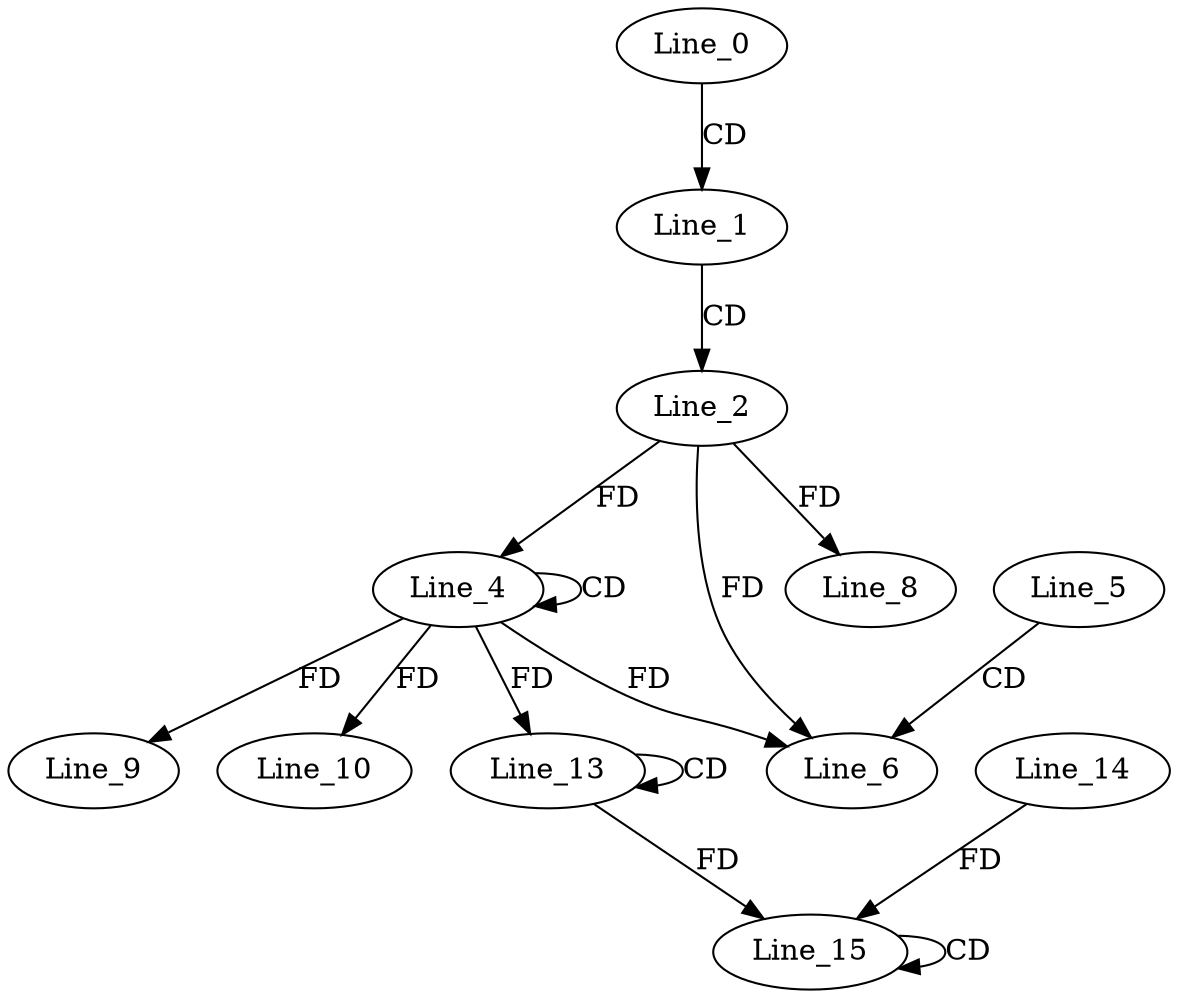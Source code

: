 digraph G {
  Line_0;
  Line_1;
  Line_2;
  Line_4;
  Line_4;
  Line_5;
  Line_6;
  Line_6;
  Line_8;
  Line_9;
  Line_10;
  Line_13;
  Line_13;
  Line_15;
  Line_15;
  Line_14;
  Line_0 -> Line_1 [ label="CD" ];
  Line_1 -> Line_2 [ label="CD" ];
  Line_4 -> Line_4 [ label="CD" ];
  Line_2 -> Line_4 [ label="FD" ];
  Line_5 -> Line_6 [ label="CD" ];
  Line_4 -> Line_6 [ label="FD" ];
  Line_2 -> Line_6 [ label="FD" ];
  Line_2 -> Line_8 [ label="FD" ];
  Line_4 -> Line_9 [ label="FD" ];
  Line_4 -> Line_10 [ label="FD" ];
  Line_13 -> Line_13 [ label="CD" ];
  Line_4 -> Line_13 [ label="FD" ];
  Line_15 -> Line_15 [ label="CD" ];
  Line_14 -> Line_15 [ label="FD" ];
  Line_13 -> Line_15 [ label="FD" ];
}
